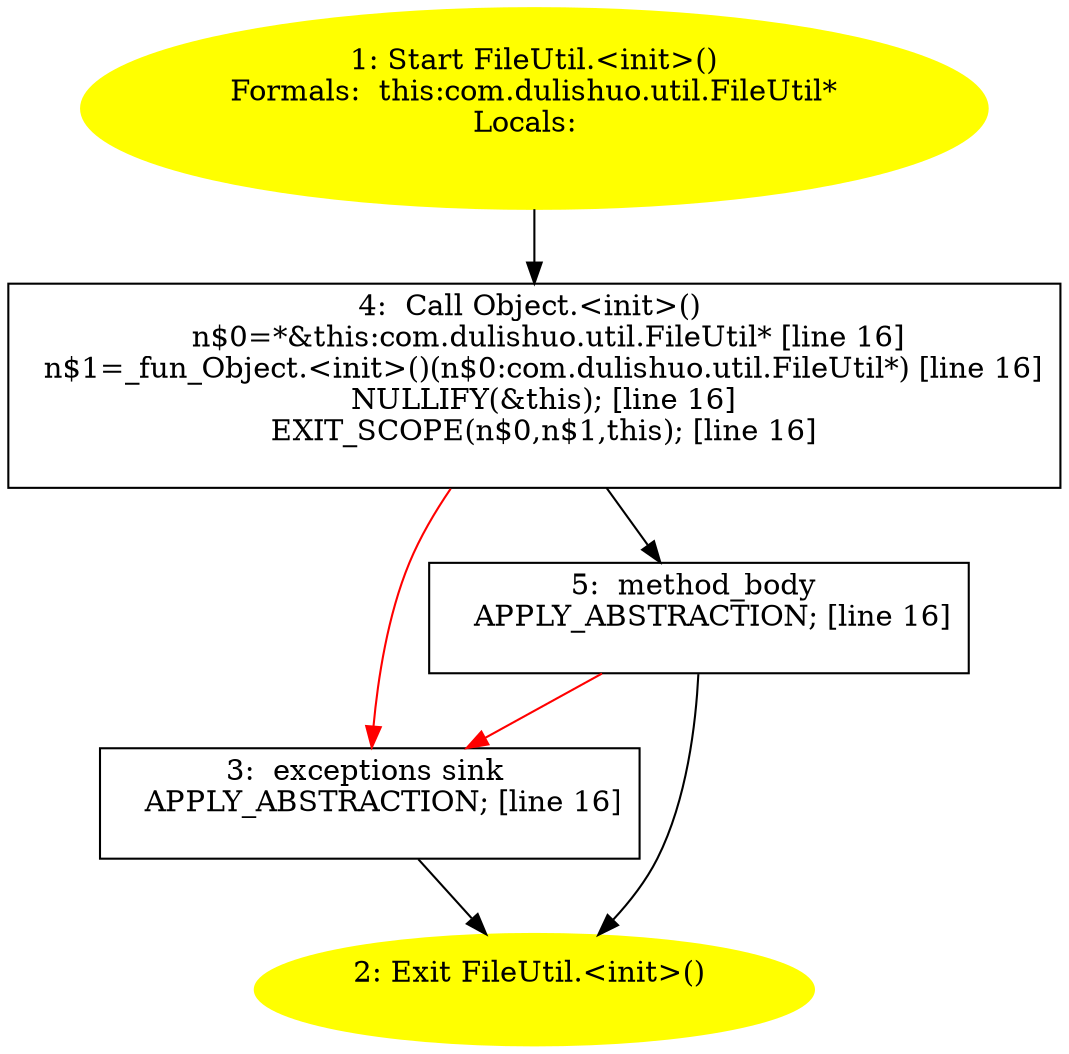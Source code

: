 /* @generated */
digraph cfg {
"com.dulishuo.util.FileUtil.<init>().767fc5f48401e6730ba7dc36e24dc9de_1" [label="1: Start FileUtil.<init>()\nFormals:  this:com.dulishuo.util.FileUtil*\nLocals:  \n  " color=yellow style=filled]
	

	 "com.dulishuo.util.FileUtil.<init>().767fc5f48401e6730ba7dc36e24dc9de_1" -> "com.dulishuo.util.FileUtil.<init>().767fc5f48401e6730ba7dc36e24dc9de_4" ;
"com.dulishuo.util.FileUtil.<init>().767fc5f48401e6730ba7dc36e24dc9de_2" [label="2: Exit FileUtil.<init>() \n  " color=yellow style=filled]
	

"com.dulishuo.util.FileUtil.<init>().767fc5f48401e6730ba7dc36e24dc9de_3" [label="3:  exceptions sink \n   APPLY_ABSTRACTION; [line 16]\n " shape="box"]
	

	 "com.dulishuo.util.FileUtil.<init>().767fc5f48401e6730ba7dc36e24dc9de_3" -> "com.dulishuo.util.FileUtil.<init>().767fc5f48401e6730ba7dc36e24dc9de_2" ;
"com.dulishuo.util.FileUtil.<init>().767fc5f48401e6730ba7dc36e24dc9de_4" [label="4:  Call Object.<init>() \n   n$0=*&this:com.dulishuo.util.FileUtil* [line 16]\n  n$1=_fun_Object.<init>()(n$0:com.dulishuo.util.FileUtil*) [line 16]\n  NULLIFY(&this); [line 16]\n  EXIT_SCOPE(n$0,n$1,this); [line 16]\n " shape="box"]
	

	 "com.dulishuo.util.FileUtil.<init>().767fc5f48401e6730ba7dc36e24dc9de_4" -> "com.dulishuo.util.FileUtil.<init>().767fc5f48401e6730ba7dc36e24dc9de_5" ;
	 "com.dulishuo.util.FileUtil.<init>().767fc5f48401e6730ba7dc36e24dc9de_4" -> "com.dulishuo.util.FileUtil.<init>().767fc5f48401e6730ba7dc36e24dc9de_3" [color="red" ];
"com.dulishuo.util.FileUtil.<init>().767fc5f48401e6730ba7dc36e24dc9de_5" [label="5:  method_body \n   APPLY_ABSTRACTION; [line 16]\n " shape="box"]
	

	 "com.dulishuo.util.FileUtil.<init>().767fc5f48401e6730ba7dc36e24dc9de_5" -> "com.dulishuo.util.FileUtil.<init>().767fc5f48401e6730ba7dc36e24dc9de_2" ;
	 "com.dulishuo.util.FileUtil.<init>().767fc5f48401e6730ba7dc36e24dc9de_5" -> "com.dulishuo.util.FileUtil.<init>().767fc5f48401e6730ba7dc36e24dc9de_3" [color="red" ];
}
